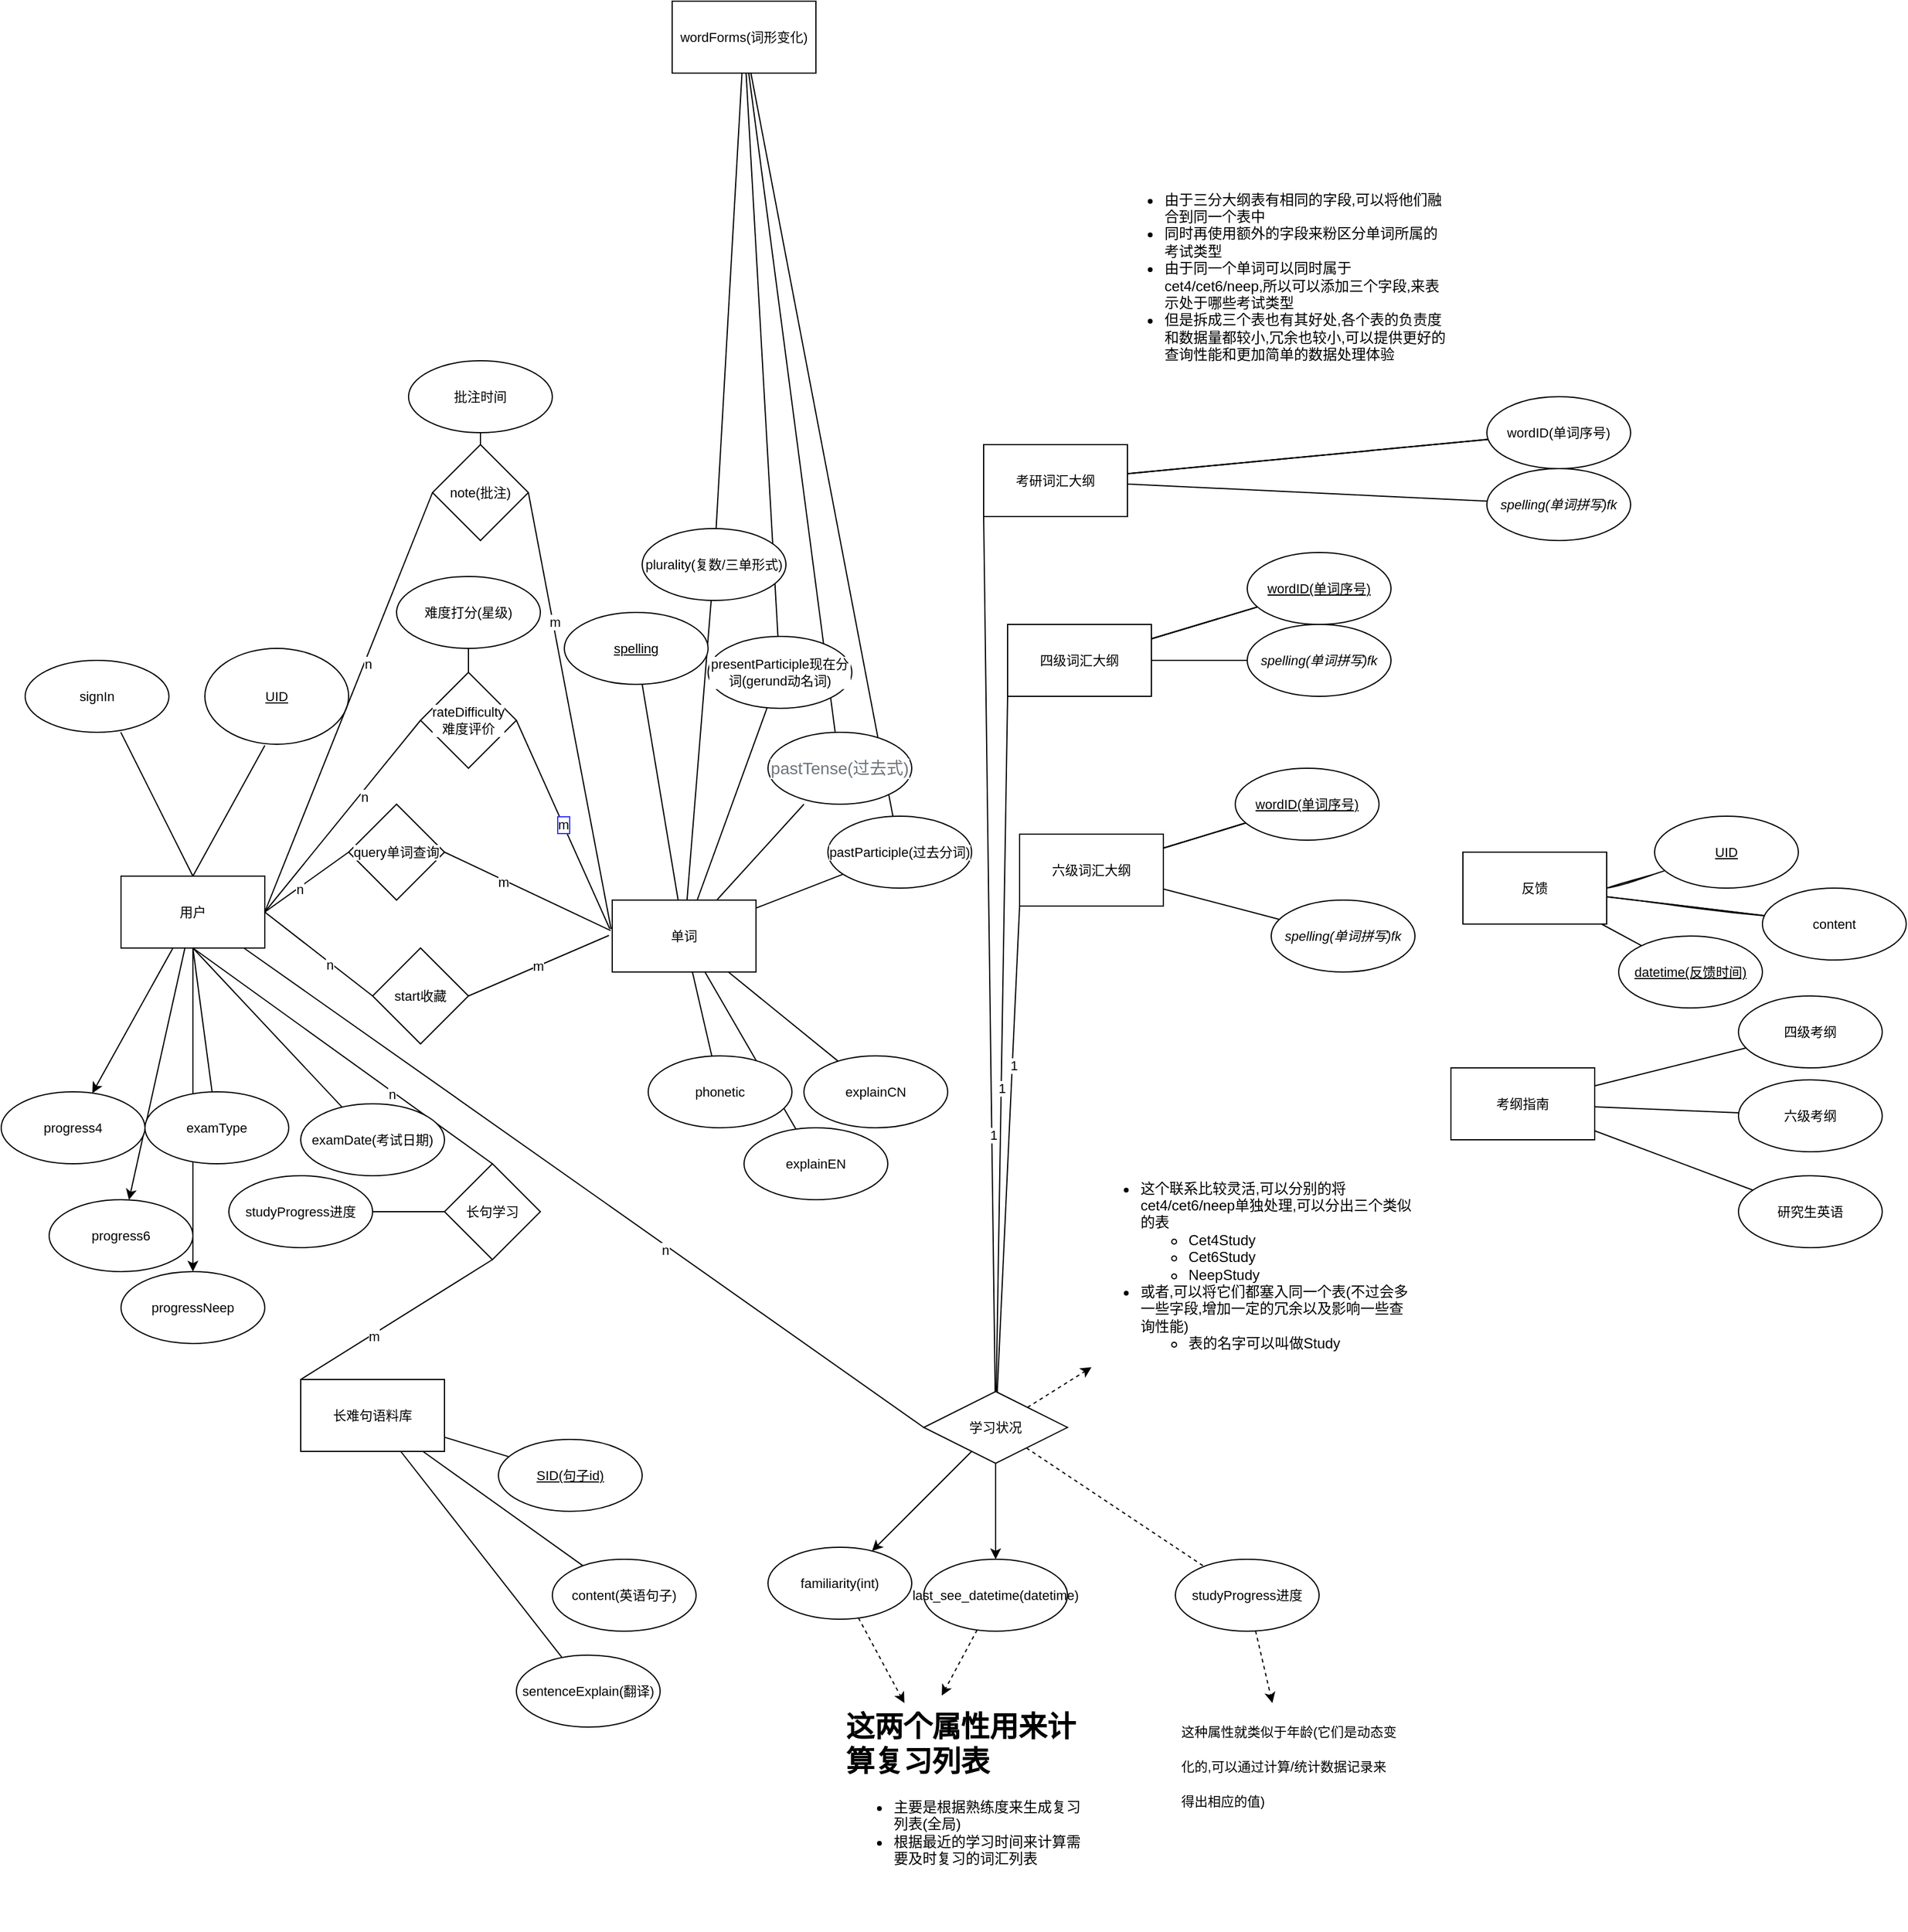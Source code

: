 <mxfile>
    <diagram id="wb8dv5j-11_bC70jpVk-" name="Page-1">
        <mxGraphModel dx="1156" dy="1882" grid="1" gridSize="10" guides="1" tooltips="1" connect="1" arrows="1" fold="1" page="1" pageScale="1" pageWidth="850" pageHeight="1100" math="0" shadow="0">
            <root>
                <mxCell id="0"/>
                <mxCell id="1" parent="0"/>
                <mxCell id="8" value="" style="edgeStyle=none;html=1;endArrow=none;endFill=0;sourcePerimeterSpacing=0;targetPerimeterSpacing=0;exitX=0.5;exitY=0;exitDx=0;exitDy=0;endSize=0;startSize=0;shadow=0;sketch=0;entryX=0.665;entryY=0.999;entryDx=0;entryDy=0;entryPerimeter=0;fillColor=default;rounded=0;" parent="1" source="2" target="7" edge="1">
                    <mxGeometry relative="1" as="geometry"/>
                </mxCell>
                <mxCell id="10" value="" style="edgeStyle=none;html=1;endArrow=none;endFill=0;sourcePerimeterSpacing=0;targetPerimeterSpacing=0;endSize=0;startSize=0;shadow=0;sketch=0;fillColor=default;rounded=0;" parent="1" target="9" edge="1">
                    <mxGeometry relative="1" as="geometry">
                        <mxPoint x="170" y="310" as="sourcePoint"/>
                    </mxGeometry>
                </mxCell>
                <mxCell id="13" value="" style="edgeStyle=none;html=1;endArrow=none;endFill=0;sourcePerimeterSpacing=0;targetPerimeterSpacing=0;endSize=0;startSize=0;shadow=0;sketch=0;exitX=0.5;exitY=1;exitDx=0;exitDy=0;fillColor=default;rounded=0;" parent="1" source="2" target="12" edge="1">
                    <mxGeometry relative="1" as="geometry"/>
                </mxCell>
                <mxCell id="34" value="" style="edgeStyle=none;html=1;endArrow=none;endFill=0;entryX=0;entryY=0.5;entryDx=0;entryDy=0;exitX=1;exitY=0.5;exitDx=0;exitDy=0;sourcePerimeterSpacing=0;targetPerimeterSpacing=0;endSize=0;startSize=0;shadow=0;sketch=0;fillColor=default;rounded=0;" parent="1" source="2" target="33" edge="1">
                    <mxGeometry relative="1" as="geometry"/>
                </mxCell>
                <mxCell id="40" value="n" style="edgeLabel;html=1;align=center;verticalAlign=middle;resizable=0;points=[];endArrow=none;rounded=0;strokeColor=default;endFill=0;sourcePerimeterSpacing=0;targetPerimeterSpacing=0;endSize=0;startSize=0;shadow=0;sketch=0;fillColor=default;" parent="34" vertex="1" connectable="0">
                    <mxGeometry x="0.217" y="-2" relative="1" as="geometry">
                        <mxPoint as="offset"/>
                    </mxGeometry>
                </mxCell>
                <mxCell id="36" style="edgeStyle=none;html=1;entryX=0;entryY=0.5;entryDx=0;entryDy=0;endArrow=none;endFill=0;exitX=1;exitY=0.5;exitDx=0;exitDy=0;sourcePerimeterSpacing=0;targetPerimeterSpacing=0;endSize=0;startSize=0;shadow=0;sketch=0;fillColor=default;rounded=0;" parent="1" source="2" target="4" edge="1">
                    <mxGeometry relative="1" as="geometry"/>
                </mxCell>
                <mxCell id="38" value="n" style="edgeLabel;html=1;align=center;verticalAlign=middle;resizable=0;points=[];endArrow=none;rounded=0;strokeColor=default;endFill=0;sourcePerimeterSpacing=0;targetPerimeterSpacing=0;endSize=0;startSize=0;shadow=0;sketch=0;fillColor=default;" parent="36" vertex="1" connectable="0">
                    <mxGeometry x="-0.203" y="-1" relative="1" as="geometry">
                        <mxPoint as="offset"/>
                    </mxGeometry>
                </mxCell>
                <mxCell id="54" value="" style="edgeStyle=none;html=1;endArrow=none;endFill=0;sourcePerimeterSpacing=0;targetPerimeterSpacing=0;endSize=0;startSize=0;shadow=0;sketch=0;exitX=0.5;exitY=1;exitDx=0;exitDy=0;fillColor=default;rounded=0;entryX=0.5;entryY=0;entryDx=0;entryDy=0;" parent="1" source="2" target="53" edge="1">
                    <mxGeometry relative="1" as="geometry">
                        <mxPoint x="400" y="480" as="targetPoint"/>
                    </mxGeometry>
                </mxCell>
                <mxCell id="76" value="n" style="edgeLabel;html=1;align=center;verticalAlign=middle;resizable=0;points=[];fontSize=11;fontFamily=Helvetica;fontColor=default;" parent="54" vertex="1" connectable="0">
                    <mxGeometry x="0.337" y="-2" relative="1" as="geometry">
                        <mxPoint as="offset"/>
                    </mxGeometry>
                </mxCell>
                <mxCell id="57" style="edgeStyle=none;html=1;endArrow=none;endFill=0;entryX=0;entryY=0.5;entryDx=0;entryDy=0;exitX=1;exitY=0.5;exitDx=0;exitDy=0;sourcePerimeterSpacing=0;targetPerimeterSpacing=0;endSize=0;startSize=0;shadow=0;sketch=0;fillColor=default;rounded=0;" parent="1" source="2" target="58" edge="1">
                    <mxGeometry relative="1" as="geometry">
                        <mxPoint x="410" y="140" as="targetPoint"/>
                    </mxGeometry>
                </mxCell>
                <mxCell id="66" value="n" style="edgeLabel;html=1;align=center;verticalAlign=middle;resizable=0;points=[];fontSize=11;fontFamily=Helvetica;fontColor=default;endArrow=none;rounded=0;strokeColor=default;endFill=0;sourcePerimeterSpacing=0;targetPerimeterSpacing=0;endSize=0;startSize=0;shadow=0;sketch=0;fillColor=default;" parent="57" vertex="1" connectable="0">
                    <mxGeometry x="0.232" y="-3" relative="1" as="geometry">
                        <mxPoint as="offset"/>
                    </mxGeometry>
                </mxCell>
                <mxCell id="98" style="edgeStyle=none;shape=connector;rounded=0;sketch=0;html=1;shadow=0;labelBackgroundColor=default;fontFamily=Helvetica;fontSize=11;fontColor=default;endArrow=none;endFill=0;startSize=0;endSize=0;sourcePerimeterSpacing=0;targetPerimeterSpacing=0;strokeColor=default;fillColor=default;entryX=0;entryY=0.5;entryDx=0;entryDy=0;" parent="1" source="2" target="GHGoszLTh95ESVHVcOyo-129" edge="1">
                    <mxGeometry relative="1" as="geometry">
                        <mxPoint x="770" y="700" as="targetPoint"/>
                    </mxGeometry>
                </mxCell>
                <mxCell id="99" value="n" style="edgeLabel;html=1;align=center;verticalAlign=middle;resizable=0;points=[];fontSize=11;fontFamily=Helvetica;fontColor=default;" parent="98" vertex="1" connectable="0">
                    <mxGeometry x="0.244" y="-3" relative="1" as="geometry">
                        <mxPoint as="offset"/>
                    </mxGeometry>
                </mxCell>
                <mxCell id="105" value="" style="edgeStyle=none;html=1;" parent="1" source="2" target="104" edge="1">
                    <mxGeometry relative="1" as="geometry"/>
                </mxCell>
                <mxCell id="107" value="" style="edgeStyle=none;html=1;" parent="1" source="2" target="106" edge="1">
                    <mxGeometry relative="1" as="geometry"/>
                </mxCell>
                <mxCell id="109" value="" style="edgeStyle=none;html=1;" parent="1" source="2" target="108" edge="1">
                    <mxGeometry relative="1" as="geometry"/>
                </mxCell>
                <mxCell id="2" value="用户" style="rounded=0;whiteSpace=wrap;html=1;labelBackgroundColor=default;endArrow=none;fontSize=11;endFill=0;sourcePerimeterSpacing=0;targetPerimeterSpacing=0;endSize=0;startSize=0;shadow=0;sketch=0;" parent="1" vertex="1">
                    <mxGeometry x="110" y="250" width="120" height="60" as="geometry"/>
                </mxCell>
                <mxCell id="5" style="edgeStyle=none;html=1;entryX=0.5;entryY=0;entryDx=0;entryDy=0;endArrow=none;endFill=0;targetPerimeterSpacing=0;labelBorderColor=#3333FF;sourcePerimeterSpacing=0;exitX=0.417;exitY=1.013;exitDx=0;exitDy=0;exitPerimeter=0;endSize=0;startSize=0;shadow=0;sketch=0;fillColor=default;rounded=0;" parent="1" source="3" target="2" edge="1">
                    <mxGeometry relative="1" as="geometry">
                        <mxPoint x="229.998" y="139.996" as="sourcePoint"/>
                        <mxPoint x="178.86" y="245.28" as="targetPoint"/>
                    </mxGeometry>
                </mxCell>
                <mxCell id="3" value="&lt;u&gt;UID&lt;/u&gt;" style="ellipse;whiteSpace=wrap;html=1;labelBackgroundColor=default;endArrow=none;fontSize=11;rounded=0;endFill=0;sourcePerimeterSpacing=0;targetPerimeterSpacing=0;endSize=0;startSize=0;shadow=0;sketch=0;" parent="1" vertex="1">
                    <mxGeometry x="180" y="60" width="120" height="80" as="geometry"/>
                </mxCell>
                <mxCell id="4" value="query单词查询" style="rhombus;whiteSpace=wrap;html=1;labelBackgroundColor=default;endArrow=none;fontSize=11;rounded=0;endFill=0;sourcePerimeterSpacing=0;targetPerimeterSpacing=0;endSize=0;startSize=0;shadow=0;sketch=0;" parent="1" vertex="1">
                    <mxGeometry x="300" y="190" width="80" height="80" as="geometry"/>
                </mxCell>
                <mxCell id="7" value="signIn" style="ellipse;whiteSpace=wrap;html=1;rounded=0;labelBackgroundColor=default;endArrow=none;fontSize=11;endFill=0;sourcePerimeterSpacing=0;targetPerimeterSpacing=0;endSize=0;startSize=0;shadow=0;sketch=0;" parent="1" vertex="1">
                    <mxGeometry x="30" y="70" width="120" height="60" as="geometry"/>
                </mxCell>
                <mxCell id="9" value="examType" style="ellipse;whiteSpace=wrap;html=1;rounded=0;labelBackgroundColor=default;endArrow=none;fontSize=11;endFill=0;sourcePerimeterSpacing=0;targetPerimeterSpacing=0;endSize=0;startSize=0;shadow=0;sketch=0;" parent="1" vertex="1">
                    <mxGeometry x="130" y="430" width="120" height="60" as="geometry"/>
                </mxCell>
                <mxCell id="12" value="examDate(考试日期)" style="ellipse;whiteSpace=wrap;html=1;rounded=0;labelBackgroundColor=default;endArrow=none;fontSize=11;endFill=0;sourcePerimeterSpacing=0;targetPerimeterSpacing=0;endSize=0;startSize=0;shadow=0;sketch=0;" parent="1" vertex="1">
                    <mxGeometry x="260" y="440" width="120" height="60" as="geometry"/>
                </mxCell>
                <mxCell id="18" value="" style="edgeStyle=none;html=1;endArrow=none;endFill=0;sourcePerimeterSpacing=0;targetPerimeterSpacing=0;endSize=0;startSize=0;shadow=0;sketch=0;fillColor=default;rounded=0;" parent="1" source="16" target="17" edge="1">
                    <mxGeometry relative="1" as="geometry"/>
                </mxCell>
                <mxCell id="20" value="" style="edgeStyle=none;html=1;endArrow=none;endFill=0;sourcePerimeterSpacing=0;targetPerimeterSpacing=0;endSize=0;startSize=0;shadow=0;sketch=0;fillColor=default;rounded=0;" parent="1" source="16" target="19" edge="1">
                    <mxGeometry relative="1" as="geometry"/>
                </mxCell>
                <mxCell id="22" value="" style="edgeStyle=none;html=1;endArrow=none;endFill=0;sourcePerimeterSpacing=0;targetPerimeterSpacing=0;endSize=0;startSize=0;shadow=0;sketch=0;fillColor=default;rounded=0;" parent="1" source="16" target="21" edge="1">
                    <mxGeometry relative="1" as="geometry"/>
                </mxCell>
                <mxCell id="35" value="m" style="edgeStyle=none;html=1;endArrow=none;endFill=0;entryX=1;entryY=0.5;entryDx=0;entryDy=0;exitX=-0.023;exitY=0.492;exitDx=0;exitDy=0;sourcePerimeterSpacing=0;targetPerimeterSpacing=0;exitPerimeter=0;endSize=0;startSize=0;shadow=0;sketch=0;fillColor=default;rounded=0;" parent="1" source="16" target="33" edge="1">
                    <mxGeometry relative="1" as="geometry">
                        <mxPoint x="410" y="290" as="targetPoint"/>
                    </mxGeometry>
                </mxCell>
                <mxCell id="37" style="edgeStyle=none;html=1;entryX=1;entryY=0.5;entryDx=0;entryDy=0;endArrow=none;endFill=0;targetPerimeterSpacing=0;sourcePerimeterSpacing=0;exitX=-0.011;exitY=0.424;exitDx=0;exitDy=0;exitPerimeter=0;endSize=0;startSize=0;shadow=0;sketch=0;jumpSize=0;fillColor=default;rounded=0;" parent="1" source="16" target="4" edge="1">
                    <mxGeometry relative="1" as="geometry">
                        <mxPoint x="550" y="290" as="sourcePoint"/>
                    </mxGeometry>
                </mxCell>
                <mxCell id="39" value="m" style="edgeLabel;html=1;align=center;verticalAlign=middle;resizable=0;points=[];endArrow=none;rounded=0;strokeColor=default;endFill=0;sourcePerimeterSpacing=0;targetPerimeterSpacing=0;endSize=0;startSize=0;shadow=0;sketch=0;fillColor=default;" parent="37" vertex="1" connectable="0">
                    <mxGeometry x="0.3" y="1" relative="1" as="geometry">
                        <mxPoint y="1" as="offset"/>
                    </mxGeometry>
                </mxCell>
                <mxCell id="83" value="" style="edgeStyle=none;shape=connector;rounded=0;sketch=0;html=1;shadow=0;labelBackgroundColor=default;fontFamily=Helvetica;fontSize=11;fontColor=default;endArrow=none;endFill=0;startSize=0;endSize=0;sourcePerimeterSpacing=0;targetPerimeterSpacing=0;strokeColor=default;fillColor=default;" parent="1" source="16" target="82" edge="1">
                    <mxGeometry relative="1" as="geometry"/>
                </mxCell>
                <mxCell id="93" style="edgeStyle=none;shape=connector;rounded=0;sketch=0;html=1;shadow=0;labelBackgroundColor=default;fontFamily=Helvetica;fontSize=11;fontColor=default;endArrow=none;endFill=0;startSize=0;endSize=0;sourcePerimeterSpacing=0;targetPerimeterSpacing=0;strokeColor=default;fillColor=default;" parent="1" source="16" target="85" edge="1">
                    <mxGeometry relative="1" as="geometry"/>
                </mxCell>
                <mxCell id="95" style="edgeStyle=none;shape=connector;rounded=0;sketch=0;html=1;shadow=0;labelBackgroundColor=default;fontFamily=Helvetica;fontSize=11;fontColor=default;endArrow=none;endFill=0;startSize=0;endSize=0;sourcePerimeterSpacing=0;targetPerimeterSpacing=0;strokeColor=default;fillColor=default;" parent="1" source="16" target="87" edge="1">
                    <mxGeometry relative="1" as="geometry"/>
                </mxCell>
                <mxCell id="96" style="edgeStyle=none;shape=connector;rounded=0;sketch=0;html=1;entryX=0.25;entryY=1;entryDx=0;entryDy=0;entryPerimeter=0;shadow=0;labelBackgroundColor=default;fontFamily=Helvetica;fontSize=11;fontColor=default;endArrow=none;endFill=0;startSize=0;endSize=0;sourcePerimeterSpacing=0;targetPerimeterSpacing=0;strokeColor=default;fillColor=default;" parent="1" source="16" target="89" edge="1">
                    <mxGeometry relative="1" as="geometry"/>
                </mxCell>
                <mxCell id="97" style="edgeStyle=none;shape=connector;rounded=0;sketch=0;html=1;shadow=0;labelBackgroundColor=default;fontFamily=Helvetica;fontSize=11;fontColor=default;endArrow=none;endFill=0;startSize=0;endSize=0;sourcePerimeterSpacing=0;targetPerimeterSpacing=0;strokeColor=default;fillColor=default;" parent="1" source="16" target="91" edge="1">
                    <mxGeometry relative="1" as="geometry"/>
                </mxCell>
                <mxCell id="16" value="单词" style="rounded=0;whiteSpace=wrap;html=1;labelBackgroundColor=default;endArrow=none;fontSize=11;endFill=0;sourcePerimeterSpacing=0;targetPerimeterSpacing=0;endSize=0;startSize=0;shadow=0;sketch=0;" parent="1" vertex="1">
                    <mxGeometry x="520" y="270" width="120" height="60" as="geometry"/>
                </mxCell>
                <mxCell id="17" value="phonetic" style="ellipse;whiteSpace=wrap;html=1;rounded=0;labelBackgroundColor=default;endArrow=none;fontSize=11;endFill=0;sourcePerimeterSpacing=0;targetPerimeterSpacing=0;endSize=0;startSize=0;shadow=0;sketch=0;" parent="1" vertex="1">
                    <mxGeometry x="550" y="400" width="120" height="60" as="geometry"/>
                </mxCell>
                <mxCell id="19" value="&lt;u&gt;spelling&lt;/u&gt;" style="ellipse;whiteSpace=wrap;html=1;rounded=0;labelBackgroundColor=default;endArrow=none;fontSize=11;endFill=0;sourcePerimeterSpacing=0;targetPerimeterSpacing=0;endSize=0;startSize=0;shadow=0;sketch=0;" parent="1" vertex="1">
                    <mxGeometry x="480" y="30" width="120" height="60" as="geometry"/>
                </mxCell>
                <mxCell id="21" value="explainCN" style="ellipse;whiteSpace=wrap;html=1;rounded=0;labelBackgroundColor=default;endArrow=none;fontSize=11;endFill=0;sourcePerimeterSpacing=0;targetPerimeterSpacing=0;endSize=0;startSize=0;shadow=0;sketch=0;" parent="1" vertex="1">
                    <mxGeometry x="680" y="400" width="120" height="60" as="geometry"/>
                </mxCell>
                <mxCell id="86" value="" style="edgeStyle=none;shape=connector;rounded=0;sketch=0;html=1;shadow=0;labelBackgroundColor=default;fontFamily=Helvetica;fontSize=11;fontColor=default;endArrow=none;endFill=0;startSize=0;endSize=0;sourcePerimeterSpacing=0;targetPerimeterSpacing=0;strokeColor=default;fillColor=default;" parent="1" source="23" target="85" edge="1">
                    <mxGeometry relative="1" as="geometry"/>
                </mxCell>
                <mxCell id="88" value="" style="edgeStyle=none;shape=connector;rounded=0;sketch=0;html=1;shadow=0;labelBackgroundColor=default;fontFamily=Helvetica;fontSize=11;fontColor=default;endArrow=none;endFill=0;startSize=0;endSize=0;sourcePerimeterSpacing=0;targetPerimeterSpacing=0;strokeColor=default;fillColor=default;" parent="1" source="23" target="87" edge="1">
                    <mxGeometry relative="1" as="geometry"/>
                </mxCell>
                <mxCell id="90" value="" style="edgeStyle=none;shape=connector;rounded=0;sketch=0;html=1;shadow=0;labelBackgroundColor=default;fontFamily=Helvetica;fontSize=11;fontColor=default;endArrow=none;endFill=0;startSize=0;endSize=0;sourcePerimeterSpacing=0;targetPerimeterSpacing=0;strokeColor=default;fillColor=default;" parent="1" source="23" target="89" edge="1">
                    <mxGeometry relative="1" as="geometry"/>
                </mxCell>
                <mxCell id="92" value="" style="edgeStyle=none;shape=connector;rounded=0;sketch=0;html=1;shadow=0;labelBackgroundColor=default;fontFamily=Helvetica;fontSize=11;fontColor=default;endArrow=none;endFill=0;startSize=0;endSize=0;sourcePerimeterSpacing=0;targetPerimeterSpacing=0;strokeColor=default;fillColor=default;" parent="1" source="23" target="91" edge="1">
                    <mxGeometry relative="1" as="geometry"/>
                </mxCell>
                <mxCell id="23" value="wordForms(词形变化)" style="whiteSpace=wrap;html=1;rounded=0;labelBackgroundColor=default;endArrow=none;fontSize=11;endFill=0;sourcePerimeterSpacing=0;targetPerimeterSpacing=0;endSize=0;startSize=0;shadow=0;sketch=0;" parent="1" vertex="1">
                    <mxGeometry x="570" y="-480" width="120" height="60" as="geometry"/>
                </mxCell>
                <mxCell id="33" value="start收藏" style="rhombus;whiteSpace=wrap;html=1;rounded=0;labelBackgroundColor=default;endArrow=none;fontSize=11;endFill=0;sourcePerimeterSpacing=0;targetPerimeterSpacing=0;endSize=0;startSize=0;shadow=0;sketch=0;" parent="1" vertex="1">
                    <mxGeometry x="320" y="310" width="80" height="80" as="geometry"/>
                </mxCell>
                <mxCell id="47" value="" style="edgeStyle=none;html=1;endArrow=none;endFill=0;sourcePerimeterSpacing=0;targetPerimeterSpacing=0;endSize=0;startSize=0;shadow=0;sketch=0;fillColor=default;rounded=0;" parent="1" source="44" target="46" edge="1">
                    <mxGeometry relative="1" as="geometry"/>
                </mxCell>
                <mxCell id="50" value="" style="edgeStyle=none;html=1;endArrow=none;endFill=0;sourcePerimeterSpacing=0;targetPerimeterSpacing=0;endSize=0;startSize=0;shadow=0;sketch=0;fillColor=default;rounded=0;" parent="1" source="44" target="49" edge="1">
                    <mxGeometry relative="1" as="geometry"/>
                </mxCell>
                <mxCell id="52" value="" style="edgeStyle=none;html=1;endArrow=none;endFill=0;sourcePerimeterSpacing=0;targetPerimeterSpacing=0;endSize=0;startSize=0;shadow=0;sketch=0;fillColor=default;rounded=0;" parent="1" source="44" target="51" edge="1">
                    <mxGeometry relative="1" as="geometry"/>
                </mxCell>
                <mxCell id="44" value="长难句语料库" style="rounded=0;whiteSpace=wrap;html=1;labelBackgroundColor=default;endArrow=none;fontSize=11;endFill=0;sourcePerimeterSpacing=0;targetPerimeterSpacing=0;endSize=0;startSize=0;shadow=0;sketch=0;" parent="1" vertex="1">
                    <mxGeometry x="260" y="670" width="120" height="60" as="geometry"/>
                </mxCell>
                <mxCell id="46" value="content(英语句子)" style="ellipse;whiteSpace=wrap;html=1;rounded=0;labelBackgroundColor=default;endArrow=none;fontSize=11;endFill=0;sourcePerimeterSpacing=0;targetPerimeterSpacing=0;endSize=0;startSize=0;shadow=0;sketch=0;" parent="1" vertex="1">
                    <mxGeometry x="470" y="820" width="120" height="60" as="geometry"/>
                </mxCell>
                <mxCell id="49" value="sentenceExplain(翻译)" style="ellipse;whiteSpace=wrap;html=1;rounded=0;labelBackgroundColor=default;endArrow=none;fontSize=11;endFill=0;sourcePerimeterSpacing=0;targetPerimeterSpacing=0;endSize=0;startSize=0;shadow=0;sketch=0;" parent="1" vertex="1">
                    <mxGeometry x="440" y="900" width="120" height="60" as="geometry"/>
                </mxCell>
                <mxCell id="51" value="&lt;u&gt;SID(句子id)&lt;/u&gt;" style="ellipse;whiteSpace=wrap;html=1;rounded=0;labelBackgroundColor=default;endArrow=none;fontSize=11;endFill=0;sourcePerimeterSpacing=0;targetPerimeterSpacing=0;endSize=0;startSize=0;shadow=0;sketch=0;" parent="1" vertex="1">
                    <mxGeometry x="425" y="720" width="120" height="60" as="geometry"/>
                </mxCell>
                <mxCell id="55" style="edgeStyle=none;html=1;entryX=0;entryY=0;entryDx=0;entryDy=0;exitX=0.5;exitY=1;exitDx=0;exitDy=0;endArrow=none;endFill=0;sourcePerimeterSpacing=0;targetPerimeterSpacing=0;endSize=0;startSize=0;shadow=0;sketch=0;fillColor=default;rounded=0;" parent="1" source="53" target="44" edge="1">
                    <mxGeometry relative="1" as="geometry"/>
                </mxCell>
                <mxCell id="77" value="m" style="edgeLabel;html=1;align=center;verticalAlign=middle;resizable=0;points=[];fontSize=11;fontFamily=Helvetica;fontColor=default;" parent="55" vertex="1" connectable="0">
                    <mxGeometry x="0.251" y="1" relative="1" as="geometry">
                        <mxPoint as="offset"/>
                    </mxGeometry>
                </mxCell>
                <mxCell id="75" value="" style="edgeStyle=none;html=1;endArrow=none;rounded=0;sketch=0;shadow=0;endFill=0;startSize=0;endSize=0;sourcePerimeterSpacing=0;targetPerimeterSpacing=0;fillColor=default;" parent="1" source="53" target="74" edge="1">
                    <mxGeometry relative="1" as="geometry"/>
                </mxCell>
                <mxCell id="53" value="长句学习" style="rhombus;whiteSpace=wrap;html=1;rounded=0;rotation=0;labelBackgroundColor=default;endArrow=none;fontSize=11;endFill=0;sourcePerimeterSpacing=0;targetPerimeterSpacing=0;endSize=0;startSize=0;shadow=0;sketch=0;" parent="1" vertex="1">
                    <mxGeometry x="380" y="490" width="80" height="80" as="geometry"/>
                </mxCell>
                <mxCell id="61" value="m" style="edgeStyle=none;html=1;entryX=-0.017;entryY=0.4;entryDx=0;entryDy=0;labelBorderColor=#3333FF;targetPerimeterSpacing=0;endArrow=none;endFill=0;sourcePerimeterSpacing=0;exitX=1;exitY=0.5;exitDx=0;exitDy=0;entryPerimeter=0;endSize=0;startSize=0;shadow=0;sketch=0;fillColor=default;rounded=0;" parent="1" source="58" target="16" edge="1">
                    <mxGeometry relative="1" as="geometry">
                        <mxPoint x="500" y="150" as="sourcePoint"/>
                    </mxGeometry>
                </mxCell>
                <mxCell id="GHGoszLTh95ESVHVcOyo-97" value="" style="edgeStyle=none;shape=connector;rounded=0;sketch=0;html=1;shadow=0;labelBackgroundColor=default;fontFamily=Helvetica;fontSize=11;fontColor=default;endArrow=none;endFill=0;startSize=0;endSize=0;sourcePerimeterSpacing=0;targetPerimeterSpacing=0;strokeColor=default;fillColor=default;" parent="1" source="58" target="GHGoszLTh95ESVHVcOyo-96" edge="1">
                    <mxGeometry relative="1" as="geometry"/>
                </mxCell>
                <mxCell id="58" value="rateDifficulty&lt;br&gt;难度评价" style="rhombus;whiteSpace=wrap;html=1;labelBackgroundColor=default;endArrow=none;fontSize=11;rounded=0;endFill=0;sourcePerimeterSpacing=0;targetPerimeterSpacing=0;endSize=0;startSize=0;shadow=0;sketch=0;" parent="1" vertex="1">
                    <mxGeometry x="360" y="80" width="80" height="80" as="geometry"/>
                </mxCell>
                <mxCell id="70" style="edgeStyle=none;shape=connector;rounded=0;html=1;labelBackgroundColor=default;fontFamily=Helvetica;fontSize=11;fontColor=default;endArrow=none;endFill=0;sourcePerimeterSpacing=0;targetPerimeterSpacing=0;strokeColor=default;exitX=0;exitY=0.5;exitDx=0;exitDy=0;endSize=0;startSize=0;shadow=0;sketch=0;fillColor=default;" parent="1" source="69" edge="1">
                    <mxGeometry relative="1" as="geometry">
                        <mxPoint x="230" y="280" as="targetPoint"/>
                    </mxGeometry>
                </mxCell>
                <mxCell id="72" value="n" style="edgeLabel;html=1;align=center;verticalAlign=middle;resizable=0;points=[];fontSize=11;fontFamily=Helvetica;fontColor=default;endArrow=none;rounded=0;strokeColor=default;endFill=0;sourcePerimeterSpacing=0;targetPerimeterSpacing=0;endSize=0;startSize=0;shadow=0;sketch=0;fillColor=default;" parent="70" vertex="1" connectable="0">
                    <mxGeometry x="-0.187" y="3" relative="1" as="geometry">
                        <mxPoint as="offset"/>
                    </mxGeometry>
                </mxCell>
                <mxCell id="71" style="edgeStyle=none;shape=connector;rounded=0;html=1;labelBackgroundColor=default;fontFamily=Helvetica;fontSize=11;fontColor=default;endArrow=none;endFill=0;sourcePerimeterSpacing=0;targetPerimeterSpacing=0;strokeColor=default;exitX=1;exitY=0.5;exitDx=0;exitDy=0;entryX=-0.008;entryY=0.402;entryDx=0;entryDy=0;entryPerimeter=0;endSize=0;startSize=0;shadow=0;sketch=0;fillColor=default;" parent="1" source="69" target="16" edge="1">
                    <mxGeometry relative="1" as="geometry">
                        <mxPoint x="540" y="260" as="targetPoint"/>
                    </mxGeometry>
                </mxCell>
                <mxCell id="73" value="m" style="edgeLabel;html=1;align=center;verticalAlign=middle;resizable=0;points=[];fontSize=11;fontFamily=Helvetica;fontColor=default;endArrow=none;rounded=0;strokeColor=default;endFill=0;sourcePerimeterSpacing=0;targetPerimeterSpacing=0;endSize=0;startSize=0;shadow=0;sketch=0;fillColor=default;" parent="71" vertex="1" connectable="0">
                    <mxGeometry x="-0.409" y="1" relative="1" as="geometry">
                        <mxPoint as="offset"/>
                    </mxGeometry>
                </mxCell>
                <mxCell id="GHGoszLTh95ESVHVcOyo-95" value="" style="edgeStyle=none;shape=connector;rounded=0;sketch=0;html=1;shadow=0;labelBackgroundColor=default;fontFamily=Helvetica;fontSize=11;fontColor=default;endArrow=none;endFill=0;startSize=0;endSize=0;sourcePerimeterSpacing=0;targetPerimeterSpacing=0;strokeColor=default;fillColor=default;" parent="1" source="69" target="GHGoszLTh95ESVHVcOyo-94" edge="1">
                    <mxGeometry relative="1" as="geometry"/>
                </mxCell>
                <mxCell id="69" value="note(批注)" style="rhombus;whiteSpace=wrap;html=1;fontFamily=Helvetica;fontSize=11;fontColor=default;labelBackgroundColor=default;endArrow=none;rounded=0;endFill=0;sourcePerimeterSpacing=0;targetPerimeterSpacing=0;endSize=0;startSize=0;shadow=0;sketch=0;" parent="1" vertex="1">
                    <mxGeometry x="370" y="-110" width="80" height="80" as="geometry"/>
                </mxCell>
                <mxCell id="zD9quAuFOcnPNEFDz5vu-77" value="" style="edgeStyle=none;shape=connector;rounded=0;html=1;labelBackgroundColor=default;fontFamily=Helvetica;fontSize=11;fontColor=default;endArrow=none;endFill=0;sourcePerimeterSpacing=0;targetPerimeterSpacing=0;strokeColor=default;endSize=0;startSize=0;shadow=0;sketch=0;fillColor=default;" parent="1" source="zD9quAuFOcnPNEFDz5vu-74" target="zD9quAuFOcnPNEFDz5vu-76" edge="1">
                    <mxGeometry relative="1" as="geometry"/>
                </mxCell>
                <mxCell id="GHGoszLTh95ESVHVcOyo-78" value="" style="edgeStyle=none;shape=connector;rounded=0;html=1;labelBackgroundColor=default;fontFamily=Helvetica;fontSize=11;fontColor=default;endArrow=none;endFill=0;sourcePerimeterSpacing=0;targetPerimeterSpacing=0;strokeColor=default;endSize=0;startSize=0;shadow=0;sketch=0;fillColor=default;" parent="1" source="zD9quAuFOcnPNEFDz5vu-74" target="GHGoszLTh95ESVHVcOyo-77" edge="1">
                    <mxGeometry relative="1" as="geometry"/>
                </mxCell>
                <mxCell id="GHGoszLTh95ESVHVcOyo-80" value="" style="edgeStyle=none;shape=connector;rounded=0;html=1;labelBackgroundColor=default;fontFamily=Helvetica;fontSize=11;fontColor=default;endArrow=none;endFill=0;sourcePerimeterSpacing=0;targetPerimeterSpacing=0;strokeColor=default;endSize=0;startSize=0;shadow=0;sketch=0;fillColor=default;" parent="1" source="zD9quAuFOcnPNEFDz5vu-74" target="GHGoszLTh95ESVHVcOyo-79" edge="1">
                    <mxGeometry relative="1" as="geometry"/>
                </mxCell>
                <mxCell id="zD9quAuFOcnPNEFDz5vu-74" value="考纲指南" style="rounded=0;whiteSpace=wrap;html=1;fontFamily=Helvetica;fontSize=11;fontColor=default;labelBackgroundColor=default;endArrow=none;endFill=0;sourcePerimeterSpacing=0;targetPerimeterSpacing=0;endSize=0;startSize=0;shadow=0;sketch=0;" parent="1" vertex="1">
                    <mxGeometry x="1220" y="410" width="120" height="60" as="geometry"/>
                </mxCell>
                <mxCell id="zD9quAuFOcnPNEFDz5vu-76" value="四级考纲" style="ellipse;whiteSpace=wrap;html=1;fontSize=11;rounded=0;labelBackgroundColor=default;endArrow=none;endFill=0;sourcePerimeterSpacing=0;targetPerimeterSpacing=0;endSize=0;startSize=0;shadow=0;sketch=0;" parent="1" vertex="1">
                    <mxGeometry x="1460" y="350" width="120" height="60" as="geometry"/>
                </mxCell>
                <mxCell id="GHGoszLTh95ESVHVcOyo-77" value="六级考纲" style="ellipse;whiteSpace=wrap;html=1;fontSize=11;rounded=0;labelBackgroundColor=default;endArrow=none;endFill=0;sourcePerimeterSpacing=0;targetPerimeterSpacing=0;endSize=0;startSize=0;shadow=0;sketch=0;" parent="1" vertex="1">
                    <mxGeometry x="1460" y="420" width="120" height="60" as="geometry"/>
                </mxCell>
                <mxCell id="GHGoszLTh95ESVHVcOyo-79" value="研究生英语" style="ellipse;whiteSpace=wrap;html=1;fontSize=11;rounded=0;labelBackgroundColor=default;endArrow=none;endFill=0;sourcePerimeterSpacing=0;targetPerimeterSpacing=0;endSize=0;startSize=0;shadow=0;sketch=0;" parent="1" vertex="1">
                    <mxGeometry x="1460" y="500" width="120" height="60" as="geometry"/>
                </mxCell>
                <mxCell id="GHGoszLTh95ESVHVcOyo-89" value="" style="edgeStyle=none;shape=connector;rounded=1;sketch=1;jumpSize=0;html=1;shadow=0;labelBackgroundColor=default;fontFamily=Helvetica;fontSize=11;fontColor=default;endArrow=none;endFill=0;startSize=0;endSize=0;sourcePerimeterSpacing=0;targetPerimeterSpacing=0;strokeColor=default;exitX=1;exitY=0.5;exitDx=0;exitDy=0;" parent="1" source="GHGoszLTh95ESVHVcOyo-86" target="GHGoszLTh95ESVHVcOyo-88" edge="1">
                    <mxGeometry relative="1" as="geometry"/>
                </mxCell>
                <mxCell id="GHGoszLTh95ESVHVcOyo-91" value="" style="edgeStyle=none;shape=connector;rounded=1;sketch=1;jumpSize=0;html=1;shadow=0;labelBackgroundColor=default;fontFamily=Helvetica;fontSize=11;fontColor=default;endArrow=none;endFill=0;startSize=0;endSize=0;sourcePerimeterSpacing=0;targetPerimeterSpacing=0;strokeColor=default;" parent="1" source="GHGoszLTh95ESVHVcOyo-86" target="GHGoszLTh95ESVHVcOyo-90" edge="1">
                    <mxGeometry relative="1" as="geometry"/>
                </mxCell>
                <mxCell id="GHGoszLTh95ESVHVcOyo-112" value="" style="edgeStyle=none;shape=connector;rounded=0;sketch=0;html=1;shadow=0;labelBackgroundColor=default;fontFamily=Helvetica;fontSize=11;fontColor=default;endArrow=none;endFill=0;startSize=0;endSize=0;sourcePerimeterSpacing=0;targetPerimeterSpacing=0;strokeColor=default;fillColor=default;" parent="1" source="GHGoszLTh95ESVHVcOyo-86" target="GHGoszLTh95ESVHVcOyo-90" edge="1">
                    <mxGeometry relative="1" as="geometry"/>
                </mxCell>
                <mxCell id="GHGoszLTh95ESVHVcOyo-114" value="" style="edgeStyle=none;shape=connector;rounded=0;sketch=0;html=1;shadow=0;labelBackgroundColor=default;fontFamily=Helvetica;fontSize=11;fontColor=default;endArrow=none;endFill=0;startSize=0;endSize=0;sourcePerimeterSpacing=0;targetPerimeterSpacing=0;strokeColor=default;fillColor=default;" parent="1" source="GHGoszLTh95ESVHVcOyo-86" target="GHGoszLTh95ESVHVcOyo-113" edge="1">
                    <mxGeometry relative="1" as="geometry"/>
                </mxCell>
                <mxCell id="GHGoszLTh95ESVHVcOyo-86" value="反馈" style="rounded=0;whiteSpace=wrap;html=1;fontFamily=Helvetica;fontSize=11;fontColor=default;" parent="1" vertex="1">
                    <mxGeometry x="1230" y="230" width="120" height="60" as="geometry"/>
                </mxCell>
                <mxCell id="GHGoszLTh95ESVHVcOyo-88" value="&lt;u&gt;UID&lt;/u&gt;" style="ellipse;whiteSpace=wrap;html=1;fontSize=11;rounded=0;" parent="1" vertex="1">
                    <mxGeometry x="1390" y="200" width="120" height="60" as="geometry"/>
                </mxCell>
                <mxCell id="GHGoszLTh95ESVHVcOyo-90" value="content" style="ellipse;whiteSpace=wrap;html=1;fontSize=11;rounded=0;" parent="1" vertex="1">
                    <mxGeometry x="1480" y="260" width="120" height="60" as="geometry"/>
                </mxCell>
                <mxCell id="GHGoszLTh95ESVHVcOyo-94" value="批注时间" style="ellipse;whiteSpace=wrap;html=1;fontSize=11;labelBackgroundColor=default;endArrow=none;rounded=0;endFill=0;sourcePerimeterSpacing=0;targetPerimeterSpacing=0;endSize=0;startSize=0;shadow=0;sketch=0;" parent="1" vertex="1">
                    <mxGeometry x="350" y="-180" width="120" height="60" as="geometry"/>
                </mxCell>
                <mxCell id="GHGoszLTh95ESVHVcOyo-96" value="难度打分(星级)" style="ellipse;whiteSpace=wrap;html=1;fontSize=11;labelBackgroundColor=default;endArrow=none;rounded=0;endFill=0;sourcePerimeterSpacing=0;targetPerimeterSpacing=0;endSize=0;startSize=0;shadow=0;sketch=0;" parent="1" vertex="1">
                    <mxGeometry x="340" width="120" height="60" as="geometry"/>
                </mxCell>
                <mxCell id="GHGoszLTh95ESVHVcOyo-104" value="" style="edgeStyle=none;shape=connector;rounded=0;sketch=0;html=1;shadow=0;labelBackgroundColor=default;fontFamily=Helvetica;fontSize=11;fontColor=default;endArrow=none;endFill=0;startSize=0;endSize=0;sourcePerimeterSpacing=0;targetPerimeterSpacing=0;strokeColor=default;fillColor=default;" parent="1" source="GHGoszLTh95ESVHVcOyo-101" target="GHGoszLTh95ESVHVcOyo-103" edge="1">
                    <mxGeometry relative="1" as="geometry"/>
                </mxCell>
                <mxCell id="GHGoszLTh95ESVHVcOyo-105" value="" style="edgeStyle=none;shape=connector;rounded=0;sketch=0;html=1;shadow=0;labelBackgroundColor=default;fontFamily=Helvetica;fontSize=11;fontColor=default;endArrow=none;endFill=0;startSize=0;endSize=0;sourcePerimeterSpacing=0;targetPerimeterSpacing=0;strokeColor=default;fillColor=default;" parent="1" source="GHGoszLTh95ESVHVcOyo-101" target="GHGoszLTh95ESVHVcOyo-103" edge="1">
                    <mxGeometry relative="1" as="geometry"/>
                </mxCell>
                <mxCell id="GHGoszLTh95ESVHVcOyo-106" value="" style="edgeStyle=none;shape=connector;rounded=0;sketch=0;html=1;shadow=0;labelBackgroundColor=default;fontFamily=Helvetica;fontSize=11;fontColor=default;endArrow=none;endFill=0;startSize=0;endSize=0;sourcePerimeterSpacing=0;targetPerimeterSpacing=0;strokeColor=default;fillColor=default;" parent="1" source="GHGoszLTh95ESVHVcOyo-101" target="GHGoszLTh95ESVHVcOyo-103" edge="1">
                    <mxGeometry relative="1" as="geometry"/>
                </mxCell>
                <mxCell id="GHGoszLTh95ESVHVcOyo-108" value="" style="edgeStyle=none;shape=connector;rounded=0;sketch=0;html=1;shadow=0;labelBackgroundColor=default;fontFamily=Helvetica;fontSize=11;fontColor=default;endArrow=none;endFill=0;startSize=0;endSize=0;sourcePerimeterSpacing=0;targetPerimeterSpacing=0;strokeColor=default;fillColor=default;" parent="1" source="GHGoszLTh95ESVHVcOyo-101" target="GHGoszLTh95ESVHVcOyo-107" edge="1">
                    <mxGeometry relative="1" as="geometry"/>
                </mxCell>
                <mxCell id="GHGoszLTh95ESVHVcOyo-101" value="四级词汇大纲" style="rounded=0;whiteSpace=wrap;html=1;fontFamily=Helvetica;fontSize=11;fontColor=default;" parent="1" vertex="1">
                    <mxGeometry x="850" y="40" width="120" height="60" as="geometry"/>
                </mxCell>
                <mxCell id="GHGoszLTh95ESVHVcOyo-103" value="&lt;u&gt;wordID(单词序号)&lt;/u&gt;" style="ellipse;whiteSpace=wrap;html=1;fontSize=11;rounded=0;" parent="1" vertex="1">
                    <mxGeometry x="1050" y="-20" width="120" height="60" as="geometry"/>
                </mxCell>
                <mxCell id="GHGoszLTh95ESVHVcOyo-107" value="&lt;i&gt;spelling(单词拼写)fk&lt;/i&gt;" style="ellipse;whiteSpace=wrap;html=1;fontSize=11;rounded=0;" parent="1" vertex="1">
                    <mxGeometry x="1050" y="40" width="120" height="60" as="geometry"/>
                </mxCell>
                <mxCell id="GHGoszLTh95ESVHVcOyo-113" value="&lt;u&gt;datetime(反馈时间)&lt;/u&gt;" style="ellipse;whiteSpace=wrap;html=1;fontSize=11;rounded=0;" parent="1" vertex="1">
                    <mxGeometry x="1360" y="300" width="120" height="60" as="geometry"/>
                </mxCell>
                <mxCell id="GHGoszLTh95ESVHVcOyo-115" value="" style="edgeStyle=none;shape=connector;rounded=0;sketch=0;html=1;shadow=0;labelBackgroundColor=default;fontFamily=Helvetica;fontSize=11;fontColor=default;endArrow=none;endFill=0;startSize=0;endSize=0;sourcePerimeterSpacing=0;targetPerimeterSpacing=0;strokeColor=default;fillColor=default;" parent="1" source="GHGoszLTh95ESVHVcOyo-119" target="GHGoszLTh95ESVHVcOyo-120" edge="1">
                    <mxGeometry relative="1" as="geometry"/>
                </mxCell>
                <mxCell id="GHGoszLTh95ESVHVcOyo-116" value="" style="edgeStyle=none;shape=connector;rounded=0;sketch=0;html=1;shadow=0;labelBackgroundColor=default;fontFamily=Helvetica;fontSize=11;fontColor=default;endArrow=none;endFill=0;startSize=0;endSize=0;sourcePerimeterSpacing=0;targetPerimeterSpacing=0;strokeColor=default;fillColor=default;" parent="1" source="GHGoszLTh95ESVHVcOyo-119" target="GHGoszLTh95ESVHVcOyo-120" edge="1">
                    <mxGeometry relative="1" as="geometry"/>
                </mxCell>
                <mxCell id="GHGoszLTh95ESVHVcOyo-117" value="" style="edgeStyle=none;shape=connector;rounded=0;sketch=0;html=1;shadow=0;labelBackgroundColor=default;fontFamily=Helvetica;fontSize=11;fontColor=default;endArrow=none;endFill=0;startSize=0;endSize=0;sourcePerimeterSpacing=0;targetPerimeterSpacing=0;strokeColor=default;fillColor=default;" parent="1" source="GHGoszLTh95ESVHVcOyo-119" target="GHGoszLTh95ESVHVcOyo-120" edge="1">
                    <mxGeometry relative="1" as="geometry"/>
                </mxCell>
                <mxCell id="GHGoszLTh95ESVHVcOyo-118" value="" style="edgeStyle=none;shape=connector;rounded=0;sketch=0;html=1;shadow=0;labelBackgroundColor=default;fontFamily=Helvetica;fontSize=11;fontColor=default;endArrow=none;endFill=0;startSize=0;endSize=0;sourcePerimeterSpacing=0;targetPerimeterSpacing=0;strokeColor=default;fillColor=default;" parent="1" source="GHGoszLTh95ESVHVcOyo-119" target="GHGoszLTh95ESVHVcOyo-121" edge="1">
                    <mxGeometry relative="1" as="geometry"/>
                </mxCell>
                <mxCell id="GHGoszLTh95ESVHVcOyo-119" value="六级词汇大纲" style="rounded=0;whiteSpace=wrap;html=1;fontFamily=Helvetica;fontSize=11;fontColor=default;" parent="1" vertex="1">
                    <mxGeometry x="860" y="215" width="120" height="60" as="geometry"/>
                </mxCell>
                <mxCell id="GHGoszLTh95ESVHVcOyo-120" value="&lt;u&gt;wordID(单词序号)&lt;/u&gt;" style="ellipse;whiteSpace=wrap;html=1;fontSize=11;rounded=0;" parent="1" vertex="1">
                    <mxGeometry x="1040" y="160" width="120" height="60" as="geometry"/>
                </mxCell>
                <mxCell id="GHGoszLTh95ESVHVcOyo-121" value="&lt;i&gt;spelling(单词拼写)fk&lt;/i&gt;" style="ellipse;whiteSpace=wrap;html=1;fontSize=11;rounded=0;" parent="1" vertex="1">
                    <mxGeometry x="1070" y="270" width="120" height="60" as="geometry"/>
                </mxCell>
                <mxCell id="GHGoszLTh95ESVHVcOyo-122" value="" style="edgeStyle=none;shape=connector;rounded=0;sketch=0;html=1;shadow=0;labelBackgroundColor=default;fontFamily=Helvetica;fontSize=11;fontColor=default;endArrow=none;endFill=0;startSize=0;endSize=0;sourcePerimeterSpacing=0;targetPerimeterSpacing=0;strokeColor=default;fillColor=default;" parent="1" source="GHGoszLTh95ESVHVcOyo-126" target="GHGoszLTh95ESVHVcOyo-127" edge="1">
                    <mxGeometry relative="1" as="geometry"/>
                </mxCell>
                <mxCell id="GHGoszLTh95ESVHVcOyo-123" value="" style="edgeStyle=none;shape=connector;rounded=0;sketch=0;html=1;shadow=0;labelBackgroundColor=default;fontFamily=Helvetica;fontSize=11;fontColor=default;endArrow=none;endFill=0;startSize=0;endSize=0;sourcePerimeterSpacing=0;targetPerimeterSpacing=0;strokeColor=default;fillColor=default;" parent="1" source="GHGoszLTh95ESVHVcOyo-126" target="GHGoszLTh95ESVHVcOyo-127" edge="1">
                    <mxGeometry relative="1" as="geometry"/>
                </mxCell>
                <mxCell id="GHGoszLTh95ESVHVcOyo-124" value="" style="edgeStyle=none;shape=connector;rounded=0;sketch=0;html=1;shadow=0;labelBackgroundColor=default;fontFamily=Helvetica;fontSize=11;fontColor=default;endArrow=none;endFill=0;startSize=0;endSize=0;sourcePerimeterSpacing=0;targetPerimeterSpacing=0;strokeColor=default;fillColor=default;" parent="1" source="GHGoszLTh95ESVHVcOyo-126" target="GHGoszLTh95ESVHVcOyo-127" edge="1">
                    <mxGeometry relative="1" as="geometry"/>
                </mxCell>
                <mxCell id="GHGoszLTh95ESVHVcOyo-125" value="" style="edgeStyle=none;shape=connector;rounded=0;sketch=0;html=1;shadow=0;labelBackgroundColor=default;fontFamily=Helvetica;fontSize=11;fontColor=default;endArrow=none;endFill=0;startSize=0;endSize=0;sourcePerimeterSpacing=0;targetPerimeterSpacing=0;strokeColor=default;fillColor=default;" parent="1" source="GHGoszLTh95ESVHVcOyo-126" target="GHGoszLTh95ESVHVcOyo-128" edge="1">
                    <mxGeometry relative="1" as="geometry"/>
                </mxCell>
                <mxCell id="GHGoszLTh95ESVHVcOyo-126" value="考研词汇大纲" style="rounded=0;whiteSpace=wrap;html=1;fontFamily=Helvetica;fontSize=11;fontColor=default;" parent="1" vertex="1">
                    <mxGeometry x="830" y="-110" width="120" height="60" as="geometry"/>
                </mxCell>
                <mxCell id="GHGoszLTh95ESVHVcOyo-127" value="wordID(单词序号)" style="ellipse;whiteSpace=wrap;html=1;fontSize=11;rounded=0;" parent="1" vertex="1">
                    <mxGeometry x="1250" y="-150" width="120" height="60" as="geometry"/>
                </mxCell>
                <mxCell id="GHGoszLTh95ESVHVcOyo-128" value="&lt;i&gt;spelling(单词拼写)fk&lt;/i&gt;" style="ellipse;whiteSpace=wrap;html=1;fontSize=11;rounded=0;" parent="1" vertex="1">
                    <mxGeometry x="1250" y="-90" width="120" height="60" as="geometry"/>
                </mxCell>
                <mxCell id="GHGoszLTh95ESVHVcOyo-134" value="" style="edgeStyle=none;shape=connector;rounded=0;sketch=0;html=1;shadow=0;labelBackgroundColor=default;fontFamily=Helvetica;fontSize=11;fontColor=default;endArrow=none;endFill=0;startSize=0;endSize=0;sourcePerimeterSpacing=0;targetPerimeterSpacing=0;strokeColor=default;fillColor=default;dashed=1;" parent="1" source="GHGoszLTh95ESVHVcOyo-129" target="GHGoszLTh95ESVHVcOyo-133" edge="1">
                    <mxGeometry relative="1" as="geometry"/>
                </mxCell>
                <mxCell id="GHGoszLTh95ESVHVcOyo-138" style="edgeStyle=none;shape=connector;rounded=0;sketch=0;html=1;entryX=0;entryY=1;entryDx=0;entryDy=0;shadow=0;labelBackgroundColor=default;fontFamily=Helvetica;fontSize=11;fontColor=default;endArrow=none;endFill=0;startSize=0;endSize=0;sourcePerimeterSpacing=0;targetPerimeterSpacing=0;strokeColor=default;fillColor=default;" parent="1" source="GHGoszLTh95ESVHVcOyo-129" target="GHGoszLTh95ESVHVcOyo-101" edge="1">
                    <mxGeometry relative="1" as="geometry"/>
                </mxCell>
                <mxCell id="101" value="1" style="edgeLabel;html=1;align=center;verticalAlign=middle;resizable=0;points=[];fontSize=11;fontFamily=Helvetica;fontColor=default;" parent="GHGoszLTh95ESVHVcOyo-138" vertex="1" connectable="0">
                    <mxGeometry x="-0.124" relative="1" as="geometry">
                        <mxPoint as="offset"/>
                    </mxGeometry>
                </mxCell>
                <mxCell id="GHGoszLTh95ESVHVcOyo-139" style="edgeStyle=none;shape=connector;rounded=0;sketch=0;html=1;entryX=0;entryY=1;entryDx=0;entryDy=0;shadow=0;labelBackgroundColor=default;fontFamily=Helvetica;fontSize=11;fontColor=default;endArrow=none;endFill=0;startSize=0;endSize=0;sourcePerimeterSpacing=0;targetPerimeterSpacing=0;strokeColor=default;fillColor=default;" parent="1" source="GHGoszLTh95ESVHVcOyo-129" target="GHGoszLTh95ESVHVcOyo-126" edge="1">
                    <mxGeometry relative="1" as="geometry"/>
                </mxCell>
                <mxCell id="100" value="1" style="edgeLabel;html=1;align=center;verticalAlign=middle;resizable=0;points=[];fontSize=11;fontFamily=Helvetica;fontColor=default;" parent="GHGoszLTh95ESVHVcOyo-139" vertex="1" connectable="0">
                    <mxGeometry x="-0.413" y="-1" relative="1" as="geometry">
                        <mxPoint as="offset"/>
                    </mxGeometry>
                </mxCell>
                <mxCell id="GHGoszLTh95ESVHVcOyo-140" style="edgeStyle=none;shape=connector;rounded=0;sketch=0;html=1;entryX=0;entryY=1;entryDx=0;entryDy=0;shadow=0;labelBackgroundColor=default;fontFamily=Helvetica;fontSize=11;fontColor=default;endArrow=none;endFill=0;startSize=0;endSize=0;sourcePerimeterSpacing=0;targetPerimeterSpacing=0;strokeColor=default;fillColor=default;" parent="1" source="GHGoszLTh95ESVHVcOyo-129" target="GHGoszLTh95ESVHVcOyo-119" edge="1">
                    <mxGeometry relative="1" as="geometry"/>
                </mxCell>
                <mxCell id="102" value="1" style="edgeLabel;html=1;align=center;verticalAlign=middle;resizable=0;points=[];fontSize=11;fontFamily=Helvetica;fontColor=default;" parent="GHGoszLTh95ESVHVcOyo-140" vertex="1" connectable="0">
                    <mxGeometry x="0.345" y="-1" relative="1" as="geometry">
                        <mxPoint as="offset"/>
                    </mxGeometry>
                </mxCell>
                <mxCell id="111" value="" style="edgeStyle=none;html=1;" parent="1" source="GHGoszLTh95ESVHVcOyo-129" target="110" edge="1">
                    <mxGeometry relative="1" as="geometry"/>
                </mxCell>
                <mxCell id="113" value="" style="edgeStyle=none;html=1;" parent="1" source="GHGoszLTh95ESVHVcOyo-129" target="112" edge="1">
                    <mxGeometry relative="1" as="geometry"/>
                </mxCell>
                <mxCell id="125" style="edgeStyle=none;html=1;dashed=1;" edge="1" parent="1" source="GHGoszLTh95ESVHVcOyo-129" target="124">
                    <mxGeometry relative="1" as="geometry"/>
                </mxCell>
                <mxCell id="GHGoszLTh95ESVHVcOyo-129" value="学习状况" style="rhombus;&#10;rounded=0;whiteSpace=wrap;html=1;fontFamily=Helvetica;fontSize=11;fontColor=default;rounded=0;" parent="1" vertex="1">
                    <mxGeometry x="780" y="680" width="120" height="60" as="geometry"/>
                </mxCell>
                <mxCell id="115" value="" style="edgeStyle=none;html=1;dashed=1;" edge="1" parent="1" source="GHGoszLTh95ESVHVcOyo-133" target="117">
                    <mxGeometry relative="1" as="geometry">
                        <mxPoint x="1071.467" y="950.18" as="targetPoint"/>
                    </mxGeometry>
                </mxCell>
                <mxCell id="GHGoszLTh95ESVHVcOyo-133" value="studyProgress进度" style="ellipse;whiteSpace=wrap;html=1;fontSize=11;rounded=0;" parent="1" vertex="1">
                    <mxGeometry x="990" y="820" width="120" height="60" as="geometry"/>
                </mxCell>
                <mxCell id="74" value="studyProgress进度" style="ellipse;whiteSpace=wrap;html=1;fontSize=11;rounded=0;labelBackgroundColor=default;endArrow=none;endFill=0;sourcePerimeterSpacing=0;targetPerimeterSpacing=0;endSize=0;startSize=0;shadow=0;sketch=0;" parent="1" vertex="1">
                    <mxGeometry x="200" y="500" width="120" height="60" as="geometry"/>
                </mxCell>
                <mxCell id="82" value="explainEN" style="ellipse;whiteSpace=wrap;html=1;fontSize=11;rounded=0;labelBackgroundColor=default;endArrow=none;endFill=0;sourcePerimeterSpacing=0;targetPerimeterSpacing=0;endSize=0;startSize=0;shadow=0;sketch=0;" parent="1" vertex="1">
                    <mxGeometry x="630" y="460" width="120" height="60" as="geometry"/>
                </mxCell>
                <mxCell id="85" value="plurality(复数/三单形式)" style="ellipse;whiteSpace=wrap;html=1;fontSize=11;rounded=0;labelBackgroundColor=default;endArrow=none;endFill=0;sourcePerimeterSpacing=0;targetPerimeterSpacing=0;endSize=0;startSize=0;shadow=0;sketch=0;" parent="1" vertex="1">
                    <mxGeometry x="545" y="-40" width="120" height="60" as="geometry"/>
                </mxCell>
                <mxCell id="87" value="presentParticiple现在分词(gerund动名词)" style="ellipse;whiteSpace=wrap;html=1;fontSize=11;rounded=0;labelBackgroundColor=default;endArrow=none;endFill=0;sourcePerimeterSpacing=0;targetPerimeterSpacing=0;endSize=0;startSize=0;shadow=0;sketch=0;" parent="1" vertex="1">
                    <mxGeometry x="600" y="50" width="120" height="60" as="geometry"/>
                </mxCell>
                <mxCell id="89" value="&lt;span style=&quot;color: rgb(112 , 117 , 122) ; font-family: &amp;#34;arial&amp;#34; , sans-serif ; font-size: 14px&quot;&gt;pastTense(过去式)&lt;/span&gt;" style="ellipse;whiteSpace=wrap;html=1;fontSize=11;rounded=0;labelBackgroundColor=default;endArrow=none;endFill=0;sourcePerimeterSpacing=0;targetPerimeterSpacing=0;endSize=0;startSize=0;shadow=0;sketch=0;" parent="1" vertex="1">
                    <mxGeometry x="650" y="130" width="120" height="60" as="geometry"/>
                </mxCell>
                <mxCell id="91" value="pastParticiple(过去分词)" style="ellipse;whiteSpace=wrap;html=1;fontSize=11;rounded=0;labelBackgroundColor=default;endArrow=none;endFill=0;sourcePerimeterSpacing=0;targetPerimeterSpacing=0;endSize=0;startSize=0;shadow=0;sketch=0;" parent="1" vertex="1">
                    <mxGeometry x="700" y="200" width="120" height="60" as="geometry"/>
                </mxCell>
                <mxCell id="104" value="progress4" style="ellipse;whiteSpace=wrap;html=1;fontSize=11;rounded=0;labelBackgroundColor=default;endArrow=none;endFill=0;sourcePerimeterSpacing=0;targetPerimeterSpacing=0;endSize=0;startSize=0;shadow=0;sketch=0;" parent="1" vertex="1">
                    <mxGeometry x="10" y="430" width="120" height="60" as="geometry"/>
                </mxCell>
                <mxCell id="106" value="progress6" style="ellipse;whiteSpace=wrap;html=1;fontSize=11;rounded=0;labelBackgroundColor=default;endArrow=none;endFill=0;sourcePerimeterSpacing=0;targetPerimeterSpacing=0;endSize=0;startSize=0;shadow=0;sketch=0;" parent="1" vertex="1">
                    <mxGeometry x="50" y="520" width="120" height="60" as="geometry"/>
                </mxCell>
                <mxCell id="108" value="progressNeep" style="ellipse;whiteSpace=wrap;html=1;fontSize=11;rounded=0;labelBackgroundColor=default;endArrow=none;endFill=0;sourcePerimeterSpacing=0;targetPerimeterSpacing=0;endSize=0;startSize=0;shadow=0;sketch=0;" parent="1" vertex="1">
                    <mxGeometry x="110" y="580" width="120" height="60" as="geometry"/>
                </mxCell>
                <mxCell id="122" style="edgeStyle=none;html=1;entryX=0.405;entryY=-0.033;entryDx=0;entryDy=0;entryPerimeter=0;dashed=1;" edge="1" parent="1" source="110" target="120">
                    <mxGeometry relative="1" as="geometry"/>
                </mxCell>
                <mxCell id="110" value="last_see_datetime(datetime)" style="ellipse;whiteSpace=wrap;html=1;fontSize=11;rounded=0;" parent="1" vertex="1">
                    <mxGeometry x="780" y="820" width="120" height="60" as="geometry"/>
                </mxCell>
                <mxCell id="121" style="edgeStyle=none;html=1;dashed=1;" edge="1" parent="1" source="112" target="120">
                    <mxGeometry relative="1" as="geometry"/>
                </mxCell>
                <mxCell id="112" value="familiarity(int)" style="ellipse;whiteSpace=wrap;html=1;fontSize=11;rounded=0;" parent="1" vertex="1">
                    <mxGeometry x="650" y="810" width="120" height="60" as="geometry"/>
                </mxCell>
                <mxCell id="117" value="&lt;h1&gt;&lt;span style=&quot;font-size: 11px ; font-weight: 400 ; text-align: center&quot;&gt;这种属性就类似于年龄(它们是动态变化的,可以通过计算/统计数据记录来得出相应的值)&lt;/span&gt;&lt;br&gt;&lt;/h1&gt;" style="text;html=1;strokeColor=none;fillColor=none;spacing=5;spacingTop=-20;whiteSpace=wrap;overflow=hidden;rounded=0;" vertex="1" parent="1">
                    <mxGeometry x="990" y="940" width="190" height="120" as="geometry"/>
                </mxCell>
                <mxCell id="120" value="&lt;h1&gt;这两个属性用来计算复习列表&lt;/h1&gt;&lt;div&gt;&lt;ul&gt;&lt;li&gt;主要是根据熟练度来生成复习列表(全局)&lt;/li&gt;&lt;li&gt;根据最近的学习时间来计算需要及时复习的词汇列表&lt;/li&gt;&lt;/ul&gt;&lt;/div&gt;&lt;div&gt;&lt;br&gt;&lt;/div&gt;" style="text;html=1;strokeColor=none;fillColor=none;spacing=5;spacingTop=-20;whiteSpace=wrap;overflow=hidden;rounded=0;" vertex="1" parent="1">
                    <mxGeometry x="710" y="940" width="210" height="190" as="geometry"/>
                </mxCell>
                <mxCell id="124" value="&lt;ul&gt;&lt;li style=&quot;text-align: left&quot;&gt;这个联系比较灵活,可以分别的将cet4/cet6/neep单独处理,可以分出三个类似的表&lt;/li&gt;&lt;ul&gt;&lt;li style=&quot;text-align: left&quot;&gt;Cet4Study&lt;/li&gt;&lt;li style=&quot;text-align: left&quot;&gt;Cet6Study&lt;/li&gt;&lt;li style=&quot;text-align: left&quot;&gt;NeepStudy&lt;/li&gt;&lt;/ul&gt;&lt;li style=&quot;text-align: left&quot;&gt;或者,可以将它们都塞入同一个表(不过会多一些字段,增加一定的冗余以及影响一些查询性能)&lt;/li&gt;&lt;ul&gt;&lt;li style=&quot;text-align: left&quot;&gt;表的名字可以叫做Study&lt;/li&gt;&lt;/ul&gt;&lt;/ul&gt;" style="text;html=1;strokeColor=none;fillColor=none;align=center;verticalAlign=middle;whiteSpace=wrap;rounded=0;" vertex="1" parent="1">
                    <mxGeometry x="920" y="460" width="270" height="230" as="geometry"/>
                </mxCell>
                <mxCell id="126" value="&lt;ul&gt;&lt;li style=&quot;text-align: left&quot;&gt;由于三分大纲表有相同的字段,可以将他们融合到同一个表中&lt;/li&gt;&lt;li style=&quot;text-align: left&quot;&gt;同时再使用额外的字段来粉区分单词所属的考试类型&lt;/li&gt;&lt;li style=&quot;text-align: left&quot;&gt;由于同一个单词可以同时属于cet4/cet6/neep,所以可以添加三个字段,来表示处于哪些考试类型&lt;/li&gt;&lt;li style=&quot;text-align: left&quot;&gt;但是拆成三个表也有其好处,各个表的负责度和数据量都较小,冗余也较小,可以提供更好的查询性能和更加简单的数据处理体验&lt;/li&gt;&lt;/ul&gt;" style="text;html=1;strokeColor=none;fillColor=none;align=center;verticalAlign=middle;whiteSpace=wrap;rounded=0;" vertex="1" parent="1">
                    <mxGeometry x="940" y="-300" width="280" height="100" as="geometry"/>
                </mxCell>
            </root>
        </mxGraphModel>
    </diagram>
    <diagram id="IlCHcYw6JmvesvEmMCU8" name="Page-2">
        <mxGraphModel dx="1034" dy="782" grid="1" gridSize="10" guides="1" tooltips="1" connect="1" arrows="1" fold="1" page="1" pageScale="1" pageWidth="850" pageHeight="1100" math="0" shadow="0">
            <root>
                <mxCell id="JKWk-a_0wcBvWTVk3Eeo-0"/>
                <mxCell id="JKWk-a_0wcBvWTVk3Eeo-1" parent="JKWk-a_0wcBvWTVk3Eeo-0"/>
            </root>
        </mxGraphModel>
    </diagram>
</mxfile>
